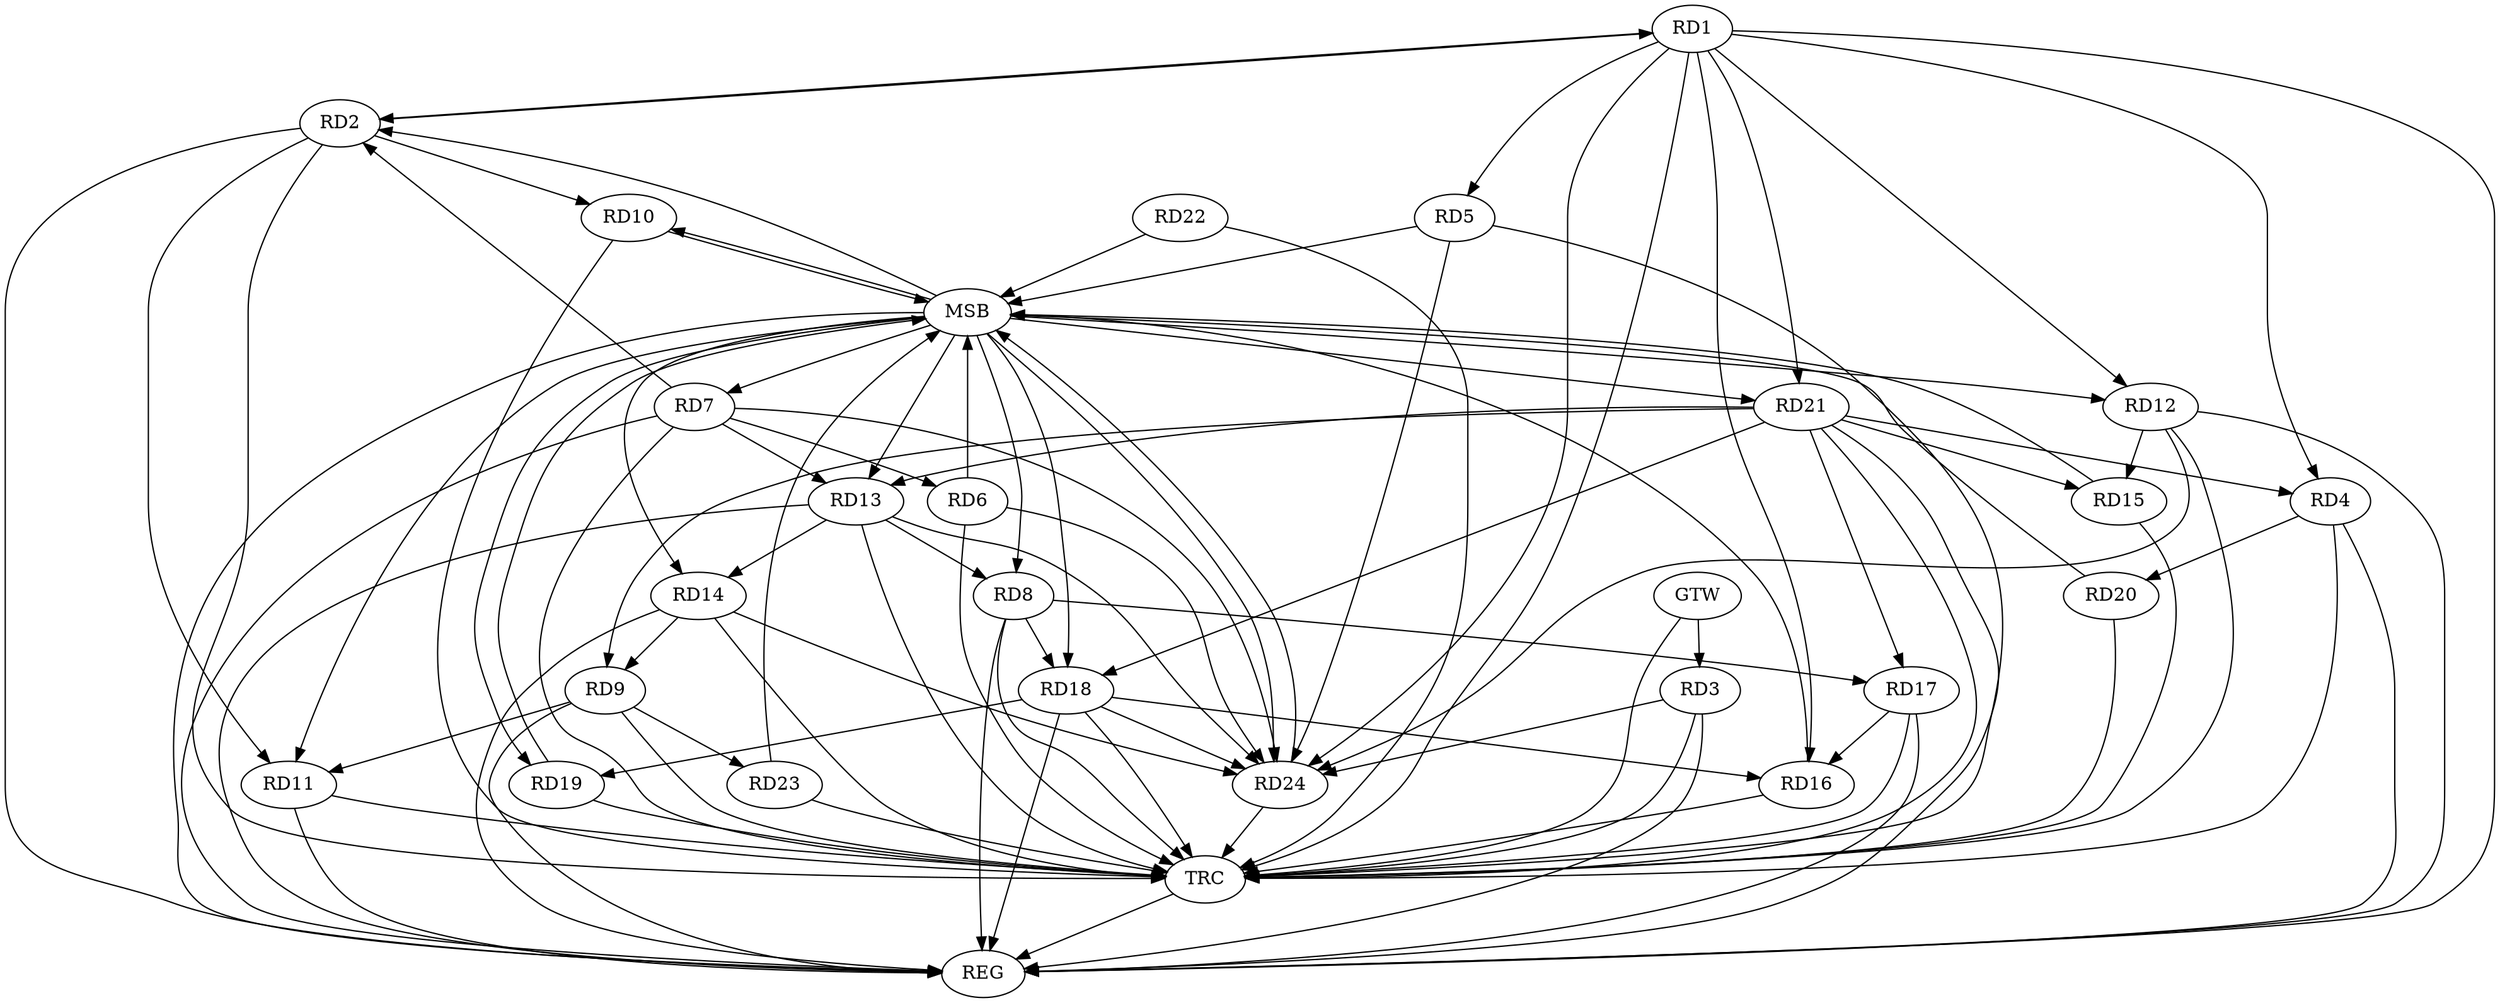 strict digraph G {
  RD1 [ label="RD1" ];
  RD2 [ label="RD2" ];
  RD3 [ label="RD3" ];
  RD4 [ label="RD4" ];
  RD5 [ label="RD5" ];
  RD6 [ label="RD6" ];
  RD7 [ label="RD7" ];
  RD8 [ label="RD8" ];
  RD9 [ label="RD9" ];
  RD10 [ label="RD10" ];
  RD11 [ label="RD11" ];
  RD12 [ label="RD12" ];
  RD13 [ label="RD13" ];
  RD14 [ label="RD14" ];
  RD15 [ label="RD15" ];
  RD16 [ label="RD16" ];
  RD17 [ label="RD17" ];
  RD18 [ label="RD18" ];
  RD19 [ label="RD19" ];
  RD20 [ label="RD20" ];
  RD21 [ label="RD21" ];
  RD22 [ label="RD22" ];
  RD23 [ label="RD23" ];
  RD24 [ label="RD24" ];
  GTW [ label="GTW" ];
  REG [ label="REG" ];
  MSB [ label="MSB" ];
  TRC [ label="TRC" ];
  RD1 -> RD2;
  RD2 -> RD1;
  RD1 -> RD4;
  RD1 -> RD5;
  RD1 -> RD12;
  RD1 -> RD16;
  RD1 -> RD21;
  RD1 -> RD24;
  RD7 -> RD2;
  RD2 -> RD10;
  RD2 -> RD11;
  RD4 -> RD20;
  RD21 -> RD4;
  RD7 -> RD6;
  RD7 -> RD13;
  RD7 -> RD24;
  RD13 -> RD8;
  RD8 -> RD17;
  RD8 -> RD18;
  RD9 -> RD11;
  RD14 -> RD9;
  RD21 -> RD9;
  RD9 -> RD23;
  RD12 -> RD15;
  RD13 -> RD14;
  RD21 -> RD13;
  RD13 -> RD24;
  RD21 -> RD15;
  RD17 -> RD16;
  RD18 -> RD16;
  RD21 -> RD17;
  RD18 -> RD19;
  RD21 -> RD18;
  GTW -> RD3;
  RD1 -> REG;
  RD2 -> REG;
  RD3 -> REG;
  RD4 -> REG;
  RD7 -> REG;
  RD8 -> REG;
  RD9 -> REG;
  RD11 -> REG;
  RD12 -> REG;
  RD13 -> REG;
  RD14 -> REG;
  RD17 -> REG;
  RD18 -> REG;
  RD21 -> REG;
  RD5 -> MSB;
  MSB -> REG;
  RD6 -> MSB;
  MSB -> RD24;
  RD10 -> MSB;
  MSB -> RD8;
  MSB -> RD21;
  RD15 -> MSB;
  MSB -> RD11;
  RD16 -> MSB;
  MSB -> RD19;
  RD19 -> MSB;
  MSB -> RD12;
  RD20 -> MSB;
  MSB -> RD10;
  MSB -> RD18;
  RD22 -> MSB;
  MSB -> RD7;
  MSB -> RD13;
  RD23 -> MSB;
  RD24 -> MSB;
  MSB -> RD2;
  MSB -> RD14;
  RD1 -> TRC;
  RD2 -> TRC;
  RD3 -> TRC;
  RD4 -> TRC;
  RD5 -> TRC;
  RD6 -> TRC;
  RD7 -> TRC;
  RD8 -> TRC;
  RD9 -> TRC;
  RD10 -> TRC;
  RD11 -> TRC;
  RD12 -> TRC;
  RD13 -> TRC;
  RD14 -> TRC;
  RD15 -> TRC;
  RD16 -> TRC;
  RD17 -> TRC;
  RD18 -> TRC;
  RD19 -> TRC;
  RD20 -> TRC;
  RD21 -> TRC;
  RD22 -> TRC;
  RD23 -> TRC;
  RD24 -> TRC;
  GTW -> TRC;
  TRC -> REG;
  RD18 -> RD24;
  RD5 -> RD24;
  RD6 -> RD24;
  RD12 -> RD24;
  RD3 -> RD24;
  RD14 -> RD24;
}
